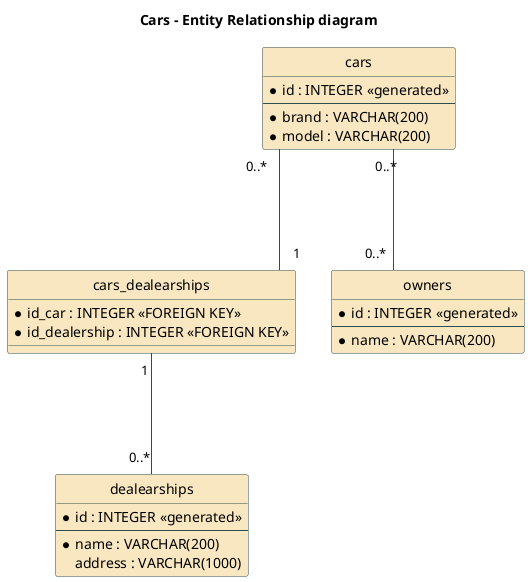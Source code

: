 @startuml

title
Cars - Entity Relationship diagram
end title

skinparam class {
	BackgroundColor STRATEGY
	ArrowColor DarkSlateGray
	BorderColor DarkSlateGray
}

' hide the spot
hide circle

' avoid problems with angled crows feet
skinparam linetype ortho

entity "cars" {
  *id : INTEGER <<generated>>
  --
  *brand : VARCHAR(200)
  *model : VARCHAR(200)
}

entity "cars_dealearships" {
  *id_car : INTEGER <<FOREIGN KEY>>
  *id_dealership : INTEGER <<FOREIGN KEY>>
}

entity "dealearships" {
  *id : INTEGER <<generated>>
  --
  *name : VARCHAR(200)
  address : VARCHAR(1000)
}

entity "owners" {
  *id : INTEGER <<generated>>
  --
  *name : VARCHAR(200)
}

'cars "*" }o--o{ "*" cars_dealearships
'cars_dealearships "*" }o--o{ "*" dealearships

cars               "0..*"  ---  "1"     cars_dealearships
cars_dealearships  "1 "    ---  "0..*"  dealearships
cars               "0..*"  ---  "0..*"  owners

@enduml